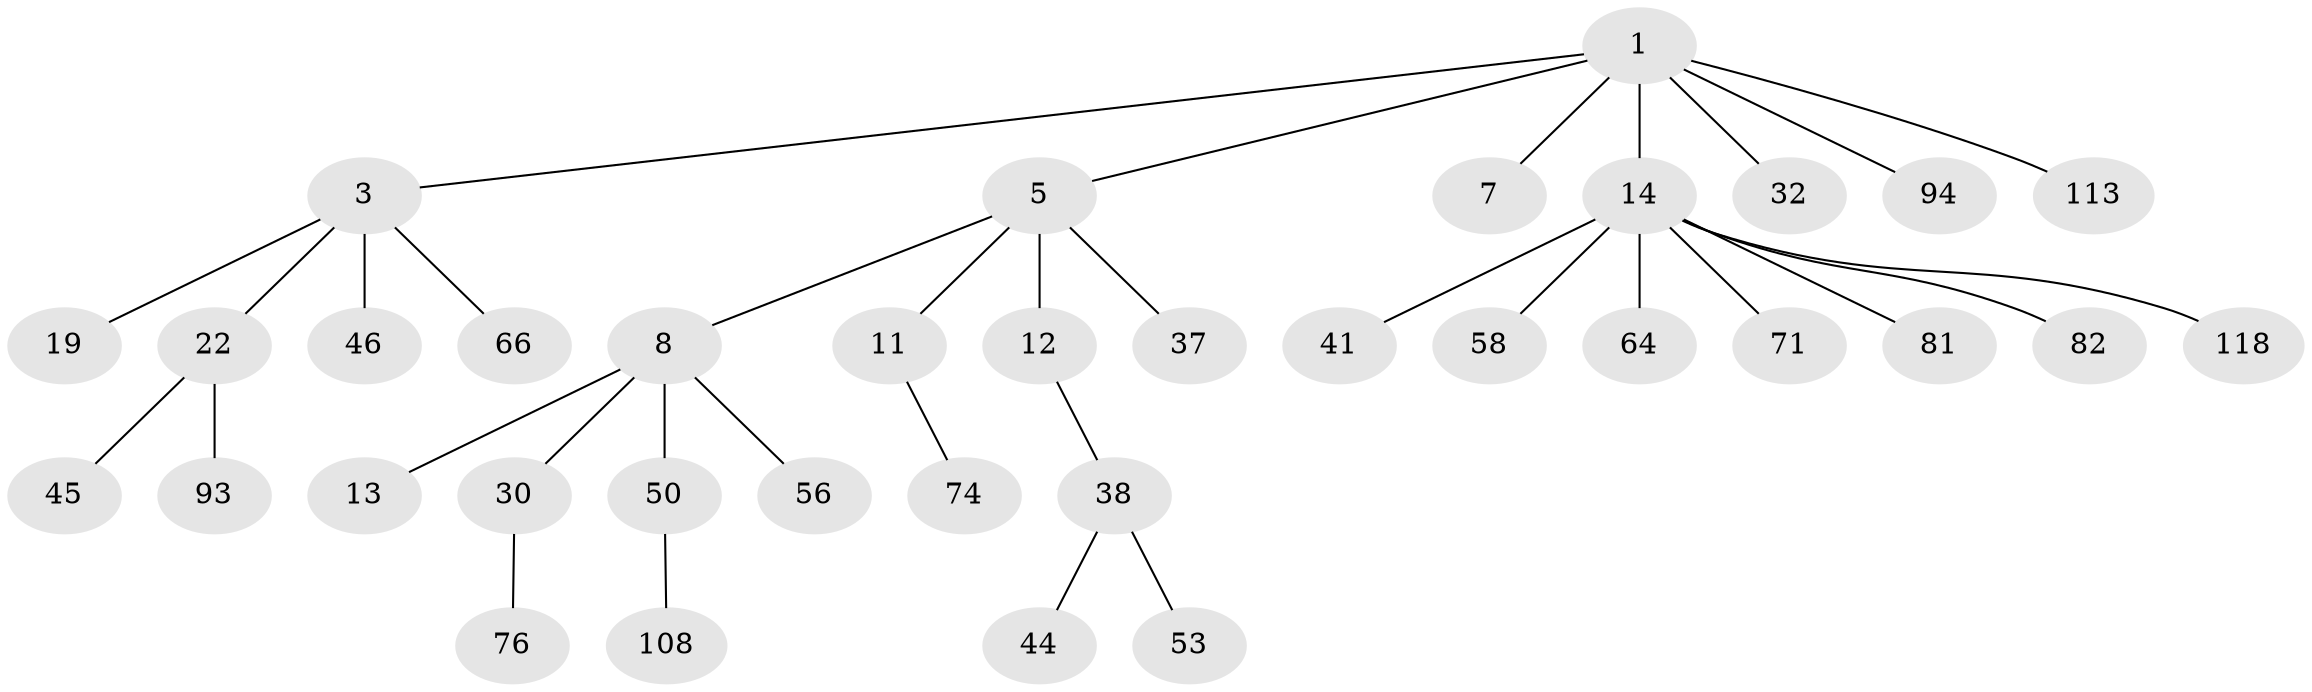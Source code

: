 // original degree distribution, {3: 0.11864406779661017, 6: 0.025423728813559324, 5: 0.03389830508474576, 4: 0.0847457627118644, 1: 0.5084745762711864, 2: 0.2288135593220339}
// Generated by graph-tools (version 1.1) at 2025/19/03/04/25 18:19:08]
// undirected, 35 vertices, 34 edges
graph export_dot {
graph [start="1"]
  node [color=gray90,style=filled];
  1 [super="+2"];
  3 [super="+61+4"];
  5 [super="+17+6+84+18"];
  7 [super="+101+28+42"];
  8 [super="+9+16"];
  11 [super="+79"];
  12 [super="+20+27+40"];
  13 [super="+26+62"];
  14 [super="+21+78+24+34+25"];
  19 [super="+106"];
  22 [super="+72+23"];
  30 [super="+70"];
  32 [super="+85+88+52"];
  37;
  38 [super="+68+63"];
  41;
  44 [super="+87"];
  45 [super="+65"];
  46 [super="+54"];
  50 [super="+104+77+57"];
  53;
  56;
  58;
  64;
  66 [super="+90+99"];
  71;
  74 [super="+75"];
  76;
  81 [super="+83"];
  82;
  93 [super="+109"];
  94;
  108;
  113;
  118;
  1 -- 7;
  1 -- 14;
  1 -- 32;
  1 -- 113;
  1 -- 3;
  1 -- 5;
  1 -- 94;
  3 -- 66;
  3 -- 19;
  3 -- 46;
  3 -- 22;
  5 -- 12;
  5 -- 37;
  5 -- 8;
  5 -- 11;
  8 -- 50;
  8 -- 56;
  8 -- 13;
  8 -- 30;
  11 -- 74;
  12 -- 38;
  14 -- 64;
  14 -- 41;
  14 -- 82;
  14 -- 71;
  14 -- 81;
  14 -- 58;
  14 -- 118;
  22 -- 93;
  22 -- 45;
  30 -- 76;
  38 -- 44;
  38 -- 53;
  50 -- 108;
}
